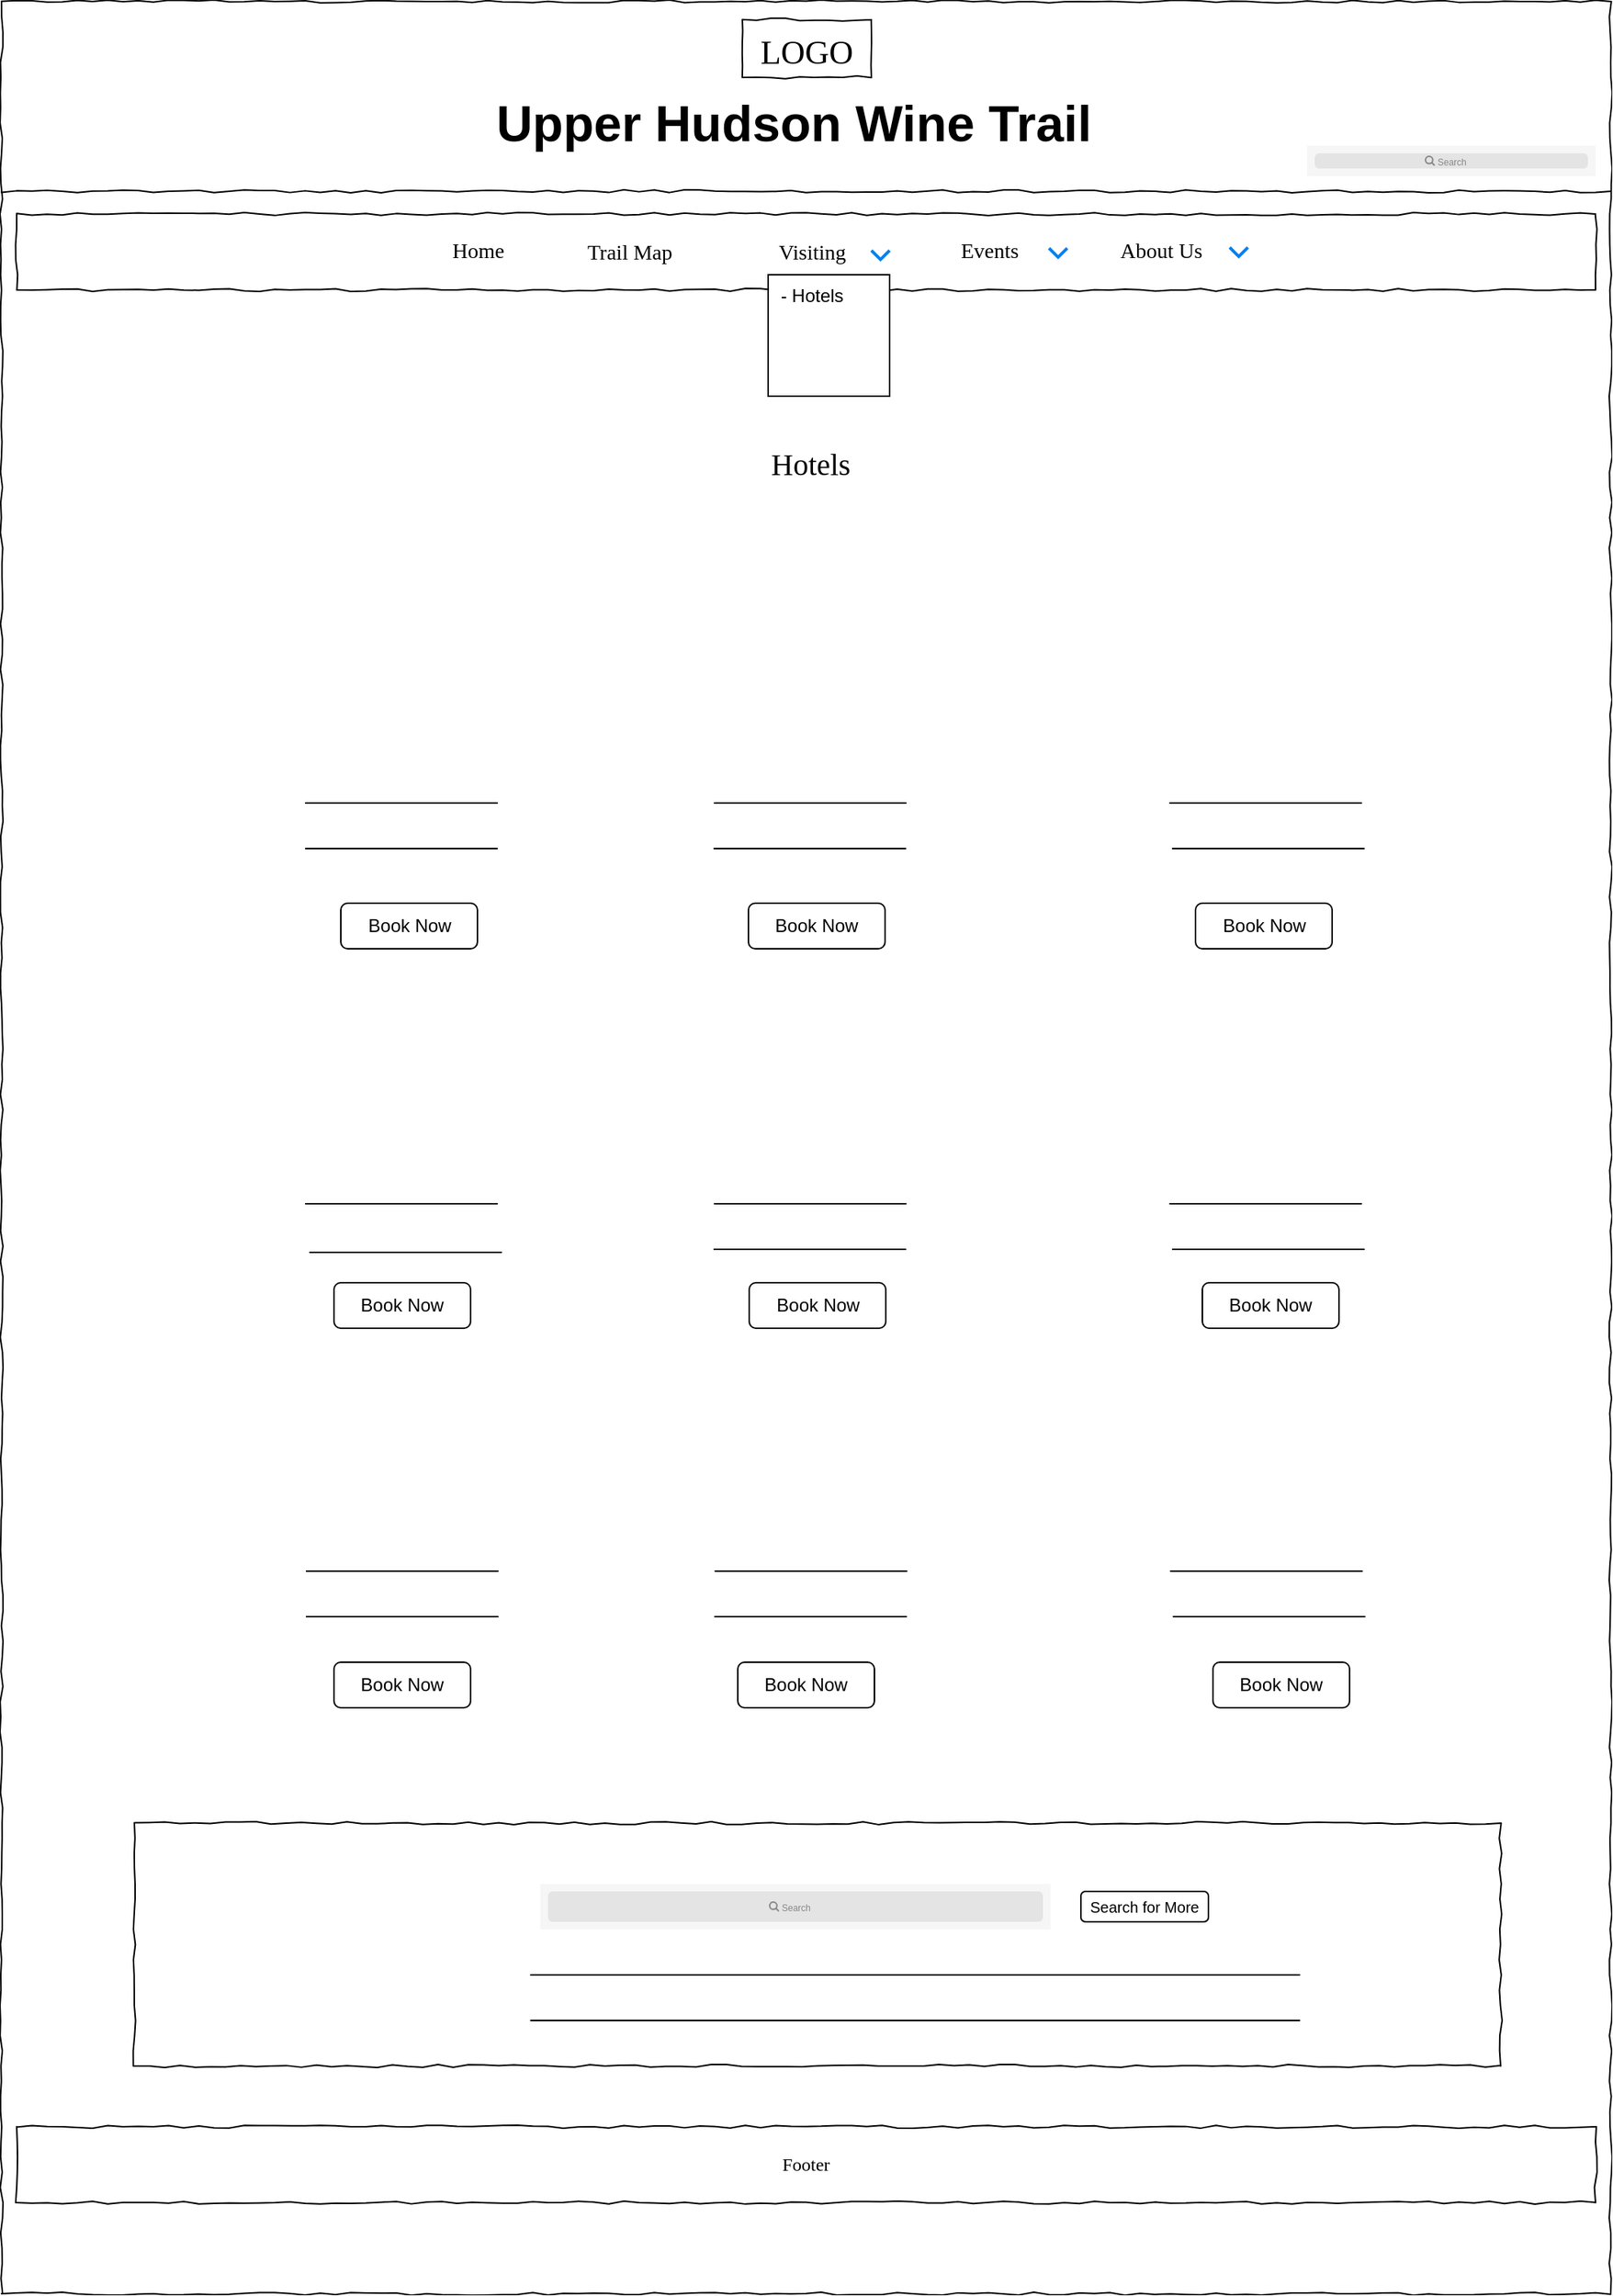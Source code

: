 <mxfile version="13.6.3" type="device"><diagram name="Page-1" id="03018318-947c-dd8e-b7a3-06fadd420f32"><mxGraphModel dx="1209" dy="573" grid="1" gridSize="10" guides="1" tooltips="1" connect="1" arrows="1" fold="1" page="1" pageScale="1" pageWidth="1100" pageHeight="850" background="#ffffff" math="0" shadow="0"><root><mxCell id="0"/><mxCell id="1" parent="0"/><mxCell id="677b7b8949515195-1" value="" style="whiteSpace=wrap;html=1;rounded=0;shadow=0;labelBackgroundColor=none;strokeColor=#000000;strokeWidth=1;fillColor=none;fontFamily=Verdana;fontSize=12;fontColor=#000000;align=center;comic=1;" parent="1" vertex="1"><mxGeometry x="20" y="20" width="1060" height="1510" as="geometry"/></mxCell><mxCell id="677b7b8949515195-2" value="&lt;font style=&quot;font-size: 22px&quot;&gt;LOGO&lt;/font&gt;" style="whiteSpace=wrap;html=1;rounded=0;shadow=0;labelBackgroundColor=none;strokeWidth=1;fontFamily=Verdana;fontSize=28;align=center;comic=1;" parent="1" vertex="1"><mxGeometry x="508" y="32" width="85" height="38" as="geometry"/></mxCell><mxCell id="677b7b8949515195-9" value="" style="line;strokeWidth=1;html=1;rounded=0;shadow=0;labelBackgroundColor=none;fillColor=none;fontFamily=Verdana;fontSize=14;fontColor=#000000;align=center;comic=1;" parent="1" vertex="1"><mxGeometry x="20" y="140" width="1060" height="10" as="geometry"/></mxCell><mxCell id="677b7b8949515195-10" value="" style="whiteSpace=wrap;html=1;rounded=0;shadow=0;labelBackgroundColor=none;strokeWidth=1;fillColor=none;fontFamily=Verdana;fontSize=12;align=center;comic=1;" parent="1" vertex="1"><mxGeometry x="30" y="160" width="1040" height="50" as="geometry"/></mxCell><mxCell id="677b7b8949515195-11" value="Home" style="text;html=1;points=[];align=left;verticalAlign=top;spacingTop=-4;fontSize=14;fontFamily=Verdana" parent="1" vertex="1"><mxGeometry x="315" y="174" width="60" height="20" as="geometry"/></mxCell><mxCell id="677b7b8949515195-12" value="Trail Map" style="text;html=1;points=[];align=left;verticalAlign=top;spacingTop=-4;fontSize=14;fontFamily=Verdana" parent="1" vertex="1"><mxGeometry x="404" y="174.5" width="60" height="19" as="geometry"/></mxCell><mxCell id="x5q5EDNmhLwT_21sWx4b-1" value="" style="shape=image;html=1;verticalAlign=top;verticalLabelPosition=bottom;labelBackgroundColor=#ffffff;imageAspect=0;aspect=fixed;image=https://cdn3.iconfinder.com/data/icons/wpzoom-developer-icon-set/500/01-128.png" parent="1" vertex="1"><mxGeometry x="850" y="1428" width="34" height="34" as="geometry"/></mxCell><mxCell id="x5q5EDNmhLwT_21sWx4b-2" value="" style="shape=image;html=1;verticalAlign=top;verticalLabelPosition=bottom;labelBackgroundColor=#ffffff;imageAspect=0;aspect=fixed;image=https://cdn3.iconfinder.com/data/icons/picons-social/57/38-instagram-128.png" parent="1" vertex="1"><mxGeometry x="899" y="1429" width="33" height="33" as="geometry"/></mxCell><mxCell id="x5q5EDNmhLwT_21sWx4b-3" value="Events" style="text;html=1;points=[];align=left;verticalAlign=top;spacingTop=-4;fontSize=14;fontFamily=Verdana" parent="1" vertex="1"><mxGeometry x="650" y="174" width="60" height="20" as="geometry"/></mxCell><mxCell id="x5q5EDNmhLwT_21sWx4b-4" value="About Us" style="text;html=1;points=[];align=left;verticalAlign=top;spacingTop=-4;fontSize=14;fontFamily=Verdana" parent="1" vertex="1"><mxGeometry x="755" y="174" width="60" height="20" as="geometry"/></mxCell><mxCell id="x5q5EDNmhLwT_21sWx4b-41" value="Footer" style="whiteSpace=wrap;html=1;rounded=0;shadow=0;labelBackgroundColor=none;strokeWidth=1;fillColor=none;fontFamily=Verdana;fontSize=12;align=center;comic=1;" parent="1" vertex="1"><mxGeometry x="30" y="1420" width="1040" height="50" as="geometry"/></mxCell><mxCell id="Dj7FDUDoyI19KXcojeiz-5" value="" style="html=1;verticalLabelPosition=bottom;labelBackgroundColor=#ffffff;verticalAlign=top;shadow=0;dashed=0;strokeWidth=2;shape=mxgraph.ios7.misc.down;strokeColor=#0080f0;" parent="1" vertex="1"><mxGeometry x="829" y="182" width="12" height="6" as="geometry"/></mxCell><mxCell id="C7T5lcY4Xh3fgn_umm_E-2" value="" style="html=1;verticalLabelPosition=bottom;labelBackgroundColor=#ffffff;verticalAlign=top;shadow=0;dashed=0;strokeWidth=2;shape=mxgraph.ios7.misc.down;strokeColor=#0080f0;" parent="1" vertex="1"><mxGeometry x="710" y="182.5" width="12" height="6" as="geometry"/></mxCell><mxCell id="C7T5lcY4Xh3fgn_umm_E-3" value="Visiting" style="text;html=1;points=[];align=left;verticalAlign=top;spacingTop=-4;fontSize=14;fontFamily=Verdana" parent="1" vertex="1"><mxGeometry x="530" y="174.5" width="60" height="19" as="geometry"/></mxCell><mxCell id="C7T5lcY4Xh3fgn_umm_E-4" value="" style="html=1;verticalLabelPosition=bottom;labelBackgroundColor=#ffffff;verticalAlign=top;shadow=0;dashed=0;strokeWidth=2;shape=mxgraph.ios7.misc.down;strokeColor=#0080f0;" parent="1" vertex="1"><mxGeometry x="593" y="184" width="12" height="6" as="geometry"/></mxCell><mxCell id="C7T5lcY4Xh3fgn_umm_E-46" value="" style="shape=image;html=1;verticalAlign=top;verticalLabelPosition=bottom;labelBackgroundColor=#ffffff;imageAspect=0;aspect=fixed;image=https://cdn4.iconfinder.com/data/icons/ionicons/512/icon-image-128.png" parent="1" vertex="1"><mxGeometry x="220" y="412" width="128" height="128" as="geometry"/></mxCell><mxCell id="C7T5lcY4Xh3fgn_umm_E-47" value="" style="shape=image;html=1;verticalAlign=top;verticalLabelPosition=bottom;labelBackgroundColor=#ffffff;imageAspect=0;aspect=fixed;image=https://cdn4.iconfinder.com/data/icons/ionicons/512/icon-image-128.png" parent="1" vertex="1"><mxGeometry x="492.5" y="410" width="128" height="128" as="geometry"/></mxCell><mxCell id="C7T5lcY4Xh3fgn_umm_E-48" value="" style="shape=image;html=1;verticalAlign=top;verticalLabelPosition=bottom;labelBackgroundColor=#ffffff;imageAspect=0;aspect=fixed;image=https://cdn4.iconfinder.com/data/icons/ionicons/512/icon-image-128.png" parent="1" vertex="1"><mxGeometry x="787" y="410" width="128" height="128" as="geometry"/></mxCell><mxCell id="C7T5lcY4Xh3fgn_umm_E-55" value="Book Now" style="rounded=1;whiteSpace=wrap;html=1;" parent="1" vertex="1"><mxGeometry x="243.5" y="614" width="90" height="30" as="geometry"/></mxCell><mxCell id="C7T5lcY4Xh3fgn_umm_E-56" value="Book Now" style="rounded=1;whiteSpace=wrap;html=1;" parent="1" vertex="1"><mxGeometry x="512" y="614" width="90" height="30" as="geometry"/></mxCell><mxCell id="C7T5lcY4Xh3fgn_umm_E-57" value="Book Now" style="rounded=1;whiteSpace=wrap;html=1;" parent="1" vertex="1"><mxGeometry x="806.5" y="614" width="90" height="30" as="geometry"/></mxCell><mxCell id="C7T5lcY4Xh3fgn_umm_E-69" value="" style="endArrow=none;html=1;entryX=0;entryY=0.5;entryDx=0;entryDy=0;" parent="1" edge="1"><mxGeometry width="50" height="50" relative="1" as="geometry"><mxPoint x="220" y="548" as="sourcePoint"/><mxPoint x="220" y="548" as="targetPoint"/><Array as="points"><mxPoint x="351.5" y="548"/></Array></mxGeometry></mxCell><mxCell id="C7T5lcY4Xh3fgn_umm_E-70" value="" style="endArrow=none;html=1;entryX=0;entryY=0.5;entryDx=0;entryDy=0;" parent="1" edge="1"><mxGeometry width="50" height="50" relative="1" as="geometry"><mxPoint x="220.0" y="578" as="sourcePoint"/><mxPoint x="220.0" y="578" as="targetPoint"/><Array as="points"><mxPoint x="351.5" y="578"/></Array></mxGeometry></mxCell><mxCell id="C7T5lcY4Xh3fgn_umm_E-71" value="" style="endArrow=none;html=1;entryX=0;entryY=0.5;entryDx=0;entryDy=0;" parent="1" edge="1"><mxGeometry width="50" height="50" relative="1" as="geometry"><mxPoint x="489.25" y="548" as="sourcePoint"/><mxPoint x="489.25" y="548" as="targetPoint"/><Array as="points"><mxPoint x="620.75" y="548"/></Array></mxGeometry></mxCell><mxCell id="C7T5lcY4Xh3fgn_umm_E-72" value="" style="endArrow=none;html=1;entryX=0;entryY=0.5;entryDx=0;entryDy=0;" parent="1" edge="1"><mxGeometry width="50" height="50" relative="1" as="geometry"><mxPoint x="489.0" y="578" as="sourcePoint"/><mxPoint x="489.0" y="578" as="targetPoint"/><Array as="points"><mxPoint x="620.5" y="578"/></Array></mxGeometry></mxCell><mxCell id="C7T5lcY4Xh3fgn_umm_E-73" value="" style="endArrow=none;html=1;entryX=0;entryY=0.5;entryDx=0;entryDy=0;" parent="1" edge="1"><mxGeometry width="50" height="50" relative="1" as="geometry"><mxPoint x="789.25" y="548" as="sourcePoint"/><mxPoint x="789.25" y="548" as="targetPoint"/><Array as="points"><mxPoint x="920.75" y="548"/></Array></mxGeometry></mxCell><mxCell id="C7T5lcY4Xh3fgn_umm_E-74" value="" style="endArrow=none;html=1;entryX=0;entryY=0.5;entryDx=0;entryDy=0;" parent="1" edge="1"><mxGeometry width="50" height="50" relative="1" as="geometry"><mxPoint x="791.0" y="578" as="sourcePoint"/><mxPoint x="791.0" y="578" as="targetPoint"/><Array as="points"><mxPoint x="922.5" y="578"/></Array></mxGeometry></mxCell><mxCell id="C7T5lcY4Xh3fgn_umm_E-77" value="" style="shape=image;html=1;verticalAlign=top;verticalLabelPosition=bottom;labelBackgroundColor=#ffffff;imageAspect=0;aspect=fixed;image=https://cdn1.iconfinder.com/data/icons/social-black-buttons/512/youtube_v2-128.png" parent="1" vertex="1"><mxGeometry x="949" y="1430" width="30" height="30" as="geometry"/></mxCell><mxCell id="C7T5lcY4Xh3fgn_umm_E-88" value="" style="shape=rect;fillColor=#F6F6F6;strokeColor=none;" parent="1" vertex="1"><mxGeometry x="880" y="115" width="190" height="20" as="geometry"/></mxCell><mxCell id="C7T5lcY4Xh3fgn_umm_E-89" value="" style="html=1;strokeWidth=1;shadow=0;dashed=0;shape=mxgraph.ios7ui.marginRect;rx=3;ry=3;rectMargin=5;fillColor=#E4E4E4;strokeColor=none;" parent="C7T5lcY4Xh3fgn_umm_E-88" vertex="1"><mxGeometry width="190" height="20" as="geometry"/></mxCell><mxCell id="C7T5lcY4Xh3fgn_umm_E-90" value="Search" style="shape=mxgraph.ios7.icons.looking_glass;strokeColor=#878789;fillColor=none;fontColor=#878789;labelPosition=right;verticalLabelPosition=middle;align=left;verticalAlign=middle;fontSize=6;fontStyle=0;spacingTop=2;" parent="C7T5lcY4Xh3fgn_umm_E-88" vertex="1"><mxGeometry x="0.5" y="0.5" width="6" height="6" relative="1" as="geometry"><mxPoint x="-17" y="-3" as="offset"/></mxGeometry></mxCell><mxCell id="C7T5lcY4Xh3fgn_umm_E-91" value="&lt;b style=&quot;font-size: 33px&quot;&gt;&lt;font style=&quot;font-size: 33px&quot;&gt;Upper Hudson Wine Trail&lt;/font&gt;&lt;/b&gt;" style="text;html=1;strokeColor=none;fillColor=none;align=center;verticalAlign=middle;whiteSpace=wrap;rounded=0;fontSize=33;" parent="1" vertex="1"><mxGeometry x="258" y="90" width="568" height="20" as="geometry"/></mxCell><mxCell id="ebTW5YM5bdVL9LTebMaf-2" value="" style="whiteSpace=wrap;html=1;aspect=fixed;" parent="1" vertex="1"><mxGeometry x="525" y="200" width="80" height="80" as="geometry"/></mxCell><mxCell id="ebTW5YM5bdVL9LTebMaf-3" value="- Hotels" style="text;html=1;strokeColor=none;fillColor=none;align=center;verticalAlign=middle;whiteSpace=wrap;rounded=0;" parent="1" vertex="1"><mxGeometry x="515" y="188.5" width="78" height="50" as="geometry"/></mxCell><mxCell id="ebTW5YM5bdVL9LTebMaf-6" value="Hotels" style="text;html=1;points=[];align=left;verticalAlign=top;spacingTop=-4;fontSize=20;fontFamily=Verdana" parent="1" vertex="1"><mxGeometry x="525" y="310" width="170" height="20" as="geometry"/></mxCell><mxCell id="ebTW5YM5bdVL9LTebMaf-9" value="" style="shape=image;html=1;verticalAlign=top;verticalLabelPosition=bottom;labelBackgroundColor=#ffffff;imageAspect=0;aspect=fixed;image=https://cdn4.iconfinder.com/data/icons/ionicons/512/icon-image-128.png" parent="1" vertex="1"><mxGeometry x="492.5" y="664" width="128" height="128" as="geometry"/></mxCell><mxCell id="ebTW5YM5bdVL9LTebMaf-10" value="" style="shape=image;html=1;verticalAlign=top;verticalLabelPosition=bottom;labelBackgroundColor=#ffffff;imageAspect=0;aspect=fixed;image=https://cdn4.iconfinder.com/data/icons/ionicons/512/icon-image-128.png" parent="1" vertex="1"><mxGeometry x="787.5" y="664" width="128" height="128" as="geometry"/></mxCell><mxCell id="ebTW5YM5bdVL9LTebMaf-12" value="Book Now" style="rounded=1;whiteSpace=wrap;html=1;" parent="1" vertex="1"><mxGeometry x="512.5" y="864" width="90" height="30" as="geometry"/></mxCell><mxCell id="ebTW5YM5bdVL9LTebMaf-13" value="Book Now" style="rounded=1;whiteSpace=wrap;html=1;" parent="1" vertex="1"><mxGeometry x="811" y="864" width="90" height="30" as="geometry"/></mxCell><mxCell id="ebTW5YM5bdVL9LTebMaf-14" value="" style="endArrow=none;html=1;entryX=0;entryY=0.5;entryDx=0;entryDy=0;" parent="1" edge="1"><mxGeometry width="50" height="50" relative="1" as="geometry"><mxPoint x="220" y="812" as="sourcePoint"/><mxPoint x="220" y="812" as="targetPoint"/><Array as="points"><mxPoint x="351.5" y="812"/></Array></mxGeometry></mxCell><mxCell id="ebTW5YM5bdVL9LTebMaf-16" value="" style="endArrow=none;html=1;entryX=0;entryY=0.5;entryDx=0;entryDy=0;" parent="1" edge="1"><mxGeometry width="50" height="50" relative="1" as="geometry"><mxPoint x="489.25" y="812" as="sourcePoint"/><mxPoint x="489.25" y="812" as="targetPoint"/><Array as="points"><mxPoint x="620.75" y="812"/></Array></mxGeometry></mxCell><mxCell id="ebTW5YM5bdVL9LTebMaf-17" value="" style="endArrow=none;html=1;entryX=0;entryY=0.5;entryDx=0;entryDy=0;" parent="1" edge="1"><mxGeometry width="50" height="50" relative="1" as="geometry"><mxPoint x="489.0" y="842" as="sourcePoint"/><mxPoint x="489.0" y="842" as="targetPoint"/><Array as="points"><mxPoint x="620.5" y="842"/></Array></mxGeometry></mxCell><mxCell id="ebTW5YM5bdVL9LTebMaf-18" value="" style="endArrow=none;html=1;entryX=0;entryY=0.5;entryDx=0;entryDy=0;" parent="1" edge="1"><mxGeometry width="50" height="50" relative="1" as="geometry"><mxPoint x="789.25" y="812" as="sourcePoint"/><mxPoint x="789.25" y="812" as="targetPoint"/><Array as="points"><mxPoint x="920.75" y="812"/></Array></mxGeometry></mxCell><mxCell id="ebTW5YM5bdVL9LTebMaf-19" value="" style="endArrow=none;html=1;entryX=0;entryY=0.5;entryDx=0;entryDy=0;" parent="1" edge="1"><mxGeometry width="50" height="50" relative="1" as="geometry"><mxPoint x="791.0" y="842" as="sourcePoint"/><mxPoint x="791.0" y="842" as="targetPoint"/><Array as="points"><mxPoint x="922.5" y="842"/></Array></mxGeometry></mxCell><mxCell id="ebTW5YM5bdVL9LTebMaf-22" value="" style="shape=image;html=1;verticalAlign=top;verticalLabelPosition=bottom;labelBackgroundColor=#ffffff;imageAspect=0;aspect=fixed;image=https://cdn4.iconfinder.com/data/icons/ionicons/512/icon-image-128.png" parent="1" vertex="1"><mxGeometry x="486" y="914" width="128" height="128" as="geometry"/></mxCell><mxCell id="ebTW5YM5bdVL9LTebMaf-23" value="" style="shape=image;html=1;verticalAlign=top;verticalLabelPosition=bottom;labelBackgroundColor=#ffffff;imageAspect=0;aspect=fixed;image=https://cdn4.iconfinder.com/data/icons/ionicons/512/icon-image-128.png" parent="1" vertex="1"><mxGeometry x="792" y="914" width="128" height="128" as="geometry"/></mxCell><mxCell id="ebTW5YM5bdVL9LTebMaf-24" value="Book Now" style="rounded=1;whiteSpace=wrap;html=1;" parent="1" vertex="1"><mxGeometry x="239" y="1114" width="90" height="30" as="geometry"/></mxCell><mxCell id="ebTW5YM5bdVL9LTebMaf-25" value="Book Now" style="rounded=1;whiteSpace=wrap;html=1;" parent="1" vertex="1"><mxGeometry x="505" y="1114" width="90" height="30" as="geometry"/></mxCell><mxCell id="ebTW5YM5bdVL9LTebMaf-26" value="Book Now" style="rounded=1;whiteSpace=wrap;html=1;" parent="1" vertex="1"><mxGeometry x="818" y="1114" width="90" height="30" as="geometry"/></mxCell><mxCell id="ebTW5YM5bdVL9LTebMaf-27" value="" style="endArrow=none;html=1;entryX=0;entryY=0.5;entryDx=0;entryDy=0;" parent="1" edge="1"><mxGeometry width="50" height="50" relative="1" as="geometry"><mxPoint x="220.5" y="1054" as="sourcePoint"/><mxPoint x="220.5" y="1054" as="targetPoint"/><Array as="points"><mxPoint x="352" y="1054"/></Array></mxGeometry></mxCell><mxCell id="ebTW5YM5bdVL9LTebMaf-28" value="" style="endArrow=none;html=1;entryX=0;entryY=0.5;entryDx=0;entryDy=0;" parent="1" edge="1"><mxGeometry width="50" height="50" relative="1" as="geometry"><mxPoint x="220.5" y="1084" as="sourcePoint"/><mxPoint x="220.5" y="1084" as="targetPoint"/><Array as="points"><mxPoint x="352" y="1084"/></Array></mxGeometry></mxCell><mxCell id="ebTW5YM5bdVL9LTebMaf-29" value="" style="endArrow=none;html=1;entryX=0;entryY=0.5;entryDx=0;entryDy=0;" parent="1" edge="1"><mxGeometry width="50" height="50" relative="1" as="geometry"><mxPoint x="489.75" y="1054" as="sourcePoint"/><mxPoint x="489.75" y="1054" as="targetPoint"/><Array as="points"><mxPoint x="621.25" y="1054"/></Array></mxGeometry></mxCell><mxCell id="ebTW5YM5bdVL9LTebMaf-30" value="" style="endArrow=none;html=1;entryX=0;entryY=0.5;entryDx=0;entryDy=0;" parent="1" edge="1"><mxGeometry width="50" height="50" relative="1" as="geometry"><mxPoint x="489.5" y="1084" as="sourcePoint"/><mxPoint x="489.5" y="1084" as="targetPoint"/><Array as="points"><mxPoint x="621" y="1084"/></Array></mxGeometry></mxCell><mxCell id="ebTW5YM5bdVL9LTebMaf-31" value="" style="endArrow=none;html=1;entryX=0;entryY=0.5;entryDx=0;entryDy=0;" parent="1" edge="1"><mxGeometry width="50" height="50" relative="1" as="geometry"><mxPoint x="789.75" y="1054" as="sourcePoint"/><mxPoint x="789.75" y="1054" as="targetPoint"/><Array as="points"><mxPoint x="921.25" y="1054"/></Array></mxGeometry></mxCell><mxCell id="ebTW5YM5bdVL9LTebMaf-32" value="" style="endArrow=none;html=1;entryX=0;entryY=0.5;entryDx=0;entryDy=0;" parent="1" edge="1"><mxGeometry width="50" height="50" relative="1" as="geometry"><mxPoint x="791.5" y="1084" as="sourcePoint"/><mxPoint x="791.5" y="1084" as="targetPoint"/><Array as="points"><mxPoint x="923" y="1084"/></Array></mxGeometry></mxCell><mxCell id="ebTW5YM5bdVL9LTebMaf-34" value="" style="whiteSpace=wrap;html=1;rounded=0;shadow=0;labelBackgroundColor=none;strokeWidth=1;fillColor=none;fontFamily=Verdana;fontSize=12;align=center;comic=1;" parent="1" vertex="1"><mxGeometry x="107.5" y="1220" width="900" height="160" as="geometry"/></mxCell><mxCell id="ebTW5YM5bdVL9LTebMaf-40" value="" style="endArrow=none;html=1;entryX=0;entryY=0.5;entryDx=0;entryDy=0;" parent="1" edge="1"><mxGeometry width="50" height="50" relative="1" as="geometry"><mxPoint x="368.25" y="1320" as="sourcePoint"/><mxPoint x="368.25" y="1320" as="targetPoint"/><Array as="points"><mxPoint x="880" y="1320"/></Array></mxGeometry></mxCell><mxCell id="ebTW5YM5bdVL9LTebMaf-44" value="Search for More" style="rounded=1;whiteSpace=wrap;html=1;fontSize=10;" parent="1" vertex="1"><mxGeometry x="731" y="1265" width="84" height="20" as="geometry"/></mxCell><mxCell id="pxWqi_s6VaNR9iK2D3JS-2" value="" style="endArrow=none;html=1;entryX=0;entryY=0.5;entryDx=0;entryDy=0;" edge="1" parent="1"><mxGeometry width="50" height="50" relative="1" as="geometry"><mxPoint x="222.75" y="844" as="sourcePoint"/><mxPoint x="222.75" y="844" as="targetPoint"/><Array as="points"><mxPoint x="354.25" y="844"/></Array></mxGeometry></mxCell><mxCell id="pxWqi_s6VaNR9iK2D3JS-3" value="" style="shape=image;html=1;verticalAlign=top;verticalLabelPosition=bottom;labelBackgroundColor=#ffffff;imageAspect=0;aspect=fixed;image=https://cdn4.iconfinder.com/data/icons/ionicons/512/icon-image-128.png" vertex="1" parent="1"><mxGeometry x="220" y="664" width="128" height="128" as="geometry"/></mxCell><mxCell id="pxWqi_s6VaNR9iK2D3JS-4" value="" style="shape=image;html=1;verticalAlign=top;verticalLabelPosition=bottom;labelBackgroundColor=#ffffff;imageAspect=0;aspect=fixed;image=https://cdn4.iconfinder.com/data/icons/ionicons/512/icon-image-128.png" vertex="1" parent="1"><mxGeometry x="224.5" y="914" width="128" height="128" as="geometry"/></mxCell><mxCell id="pxWqi_s6VaNR9iK2D3JS-5" value="Book Now" style="rounded=1;whiteSpace=wrap;html=1;" vertex="1" parent="1"><mxGeometry x="239" y="864" width="90" height="30" as="geometry"/></mxCell><mxCell id="pxWqi_s6VaNR9iK2D3JS-6" value="" style="shape=rect;fillColor=#F6F6F6;strokeColor=none;" vertex="1" parent="1"><mxGeometry x="375" y="1260" width="336" height="30" as="geometry"/></mxCell><mxCell id="pxWqi_s6VaNR9iK2D3JS-7" value="" style="html=1;strokeWidth=1;shadow=0;dashed=0;shape=mxgraph.ios7ui.marginRect;rx=3;ry=3;rectMargin=5;fillColor=#E4E4E4;strokeColor=none;" vertex="1" parent="pxWqi_s6VaNR9iK2D3JS-6"><mxGeometry width="336" height="30" as="geometry"/></mxCell><mxCell id="pxWqi_s6VaNR9iK2D3JS-8" value="Search" style="shape=mxgraph.ios7.icons.looking_glass;strokeColor=#878789;fillColor=none;fontColor=#878789;labelPosition=right;verticalLabelPosition=middle;align=left;verticalAlign=middle;fontSize=6;fontStyle=0;spacingTop=2;" vertex="1" parent="pxWqi_s6VaNR9iK2D3JS-6"><mxGeometry x="0.5" y="0.5" width="6" height="6" relative="1" as="geometry"><mxPoint x="-17" y="-3" as="offset"/></mxGeometry></mxCell><mxCell id="pxWqi_s6VaNR9iK2D3JS-10" value="" style="endArrow=none;html=1;entryX=0;entryY=0.5;entryDx=0;entryDy=0;" edge="1" parent="1"><mxGeometry width="50" height="50" relative="1" as="geometry"><mxPoint x="368.25" y="1350" as="sourcePoint"/><mxPoint x="368.25" y="1350" as="targetPoint"/><Array as="points"><mxPoint x="880" y="1350"/></Array></mxGeometry></mxCell><mxCell id="pxWqi_s6VaNR9iK2D3JS-11" value="" style="shape=image;html=1;verticalAlign=top;verticalLabelPosition=bottom;labelBackgroundColor=#ffffff;imageAspect=0;aspect=fixed;image=https://cdn4.iconfinder.com/data/icons/ionicons/512/icon-image-128.png" vertex="1" parent="1"><mxGeometry x="170" y="1240" width="128" height="128" as="geometry"/></mxCell></root></mxGraphModel></diagram></mxfile>